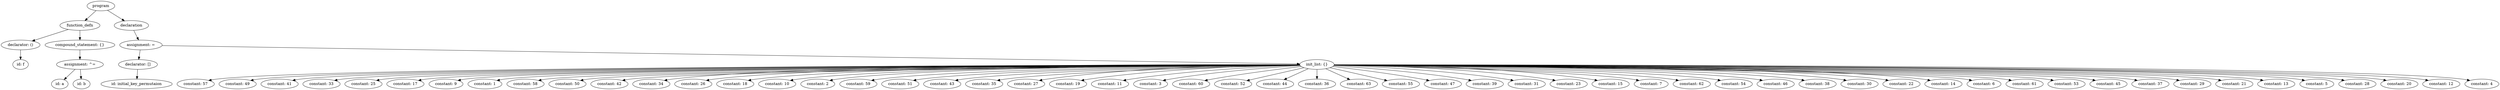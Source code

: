 strict digraph "" {
	graph [bb="0,0,9171,324"];
	node [label="\N"];
	149	[height=0.5,
		label=program,
		pos="366.5,306",
		width=1.4082];
	86	[height=0.5,
		label=function_defn,
		pos="289.5,234",
		width=2.0417];
	149 -> 86	[pos="e,307.8,251.63 348.64,288.76 338.77,279.79 326.34,268.49 315.42,258.56"];
	148	[height=0.5,
		label=declaration,
		pos="478.5,234",
		width=1.7512];
	149 -> 148	[pos="e,453.35,250.72 390.53,289.98 406.29,280.13 427.14,267.1 444.58,256.2"];
	77	[height=0.5,
		label="declarator: ()",
		pos="71.5,162",
		width=1.9861];
	86 -> 77	[pos="e,113.84,176.6 246.69,219.25 211.4,207.92 161.22,191.81 123.6,179.73"];
	85	[height=0.5,
		label="compound_statement: {}",
		pos="289.5,162",
		width=3.5566];
	86 -> 85	[pos="e,289.5,180.1 289.5,215.7 289.5,207.98 289.5,198.71 289.5,190.11"];
	147	[height=0.5,
		label="assignment: =",
		pos="513.5,162",
		width=2.1667];
	148 -> 147	[pos="e,504.86,180.28 486.97,216.05 491,208.01 495.9,198.2 500.39,189.23"];
	76	[height=0.5,
		label="id: f",
		pos="71.5,90",
		width=0.79437];
	77 -> 76	[pos="e,71.5,108.1 71.5,143.7 71.5,135.98 71.5,126.71 71.5,118.11"];
	84	[height=0.5,
		label="assignment: ^=",
		pos="289.5,90",
		width=2.3889];
	85 -> 84	[pos="e,289.5,108.1 289.5,143.7 289.5,135.98 289.5,126.71 289.5,118.11"];
	89	[height=0.5,
		label="declarator: []",
		pos="502.5,90",
		width=1.9861];
	147 -> 89	[pos="e,505.19,108.1 510.78,143.7 509.57,135.98 508.11,126.71 506.76,118.11"];
	146	[height=0.5,
		label="init_list: {}",
		pos="4831.5,90",
		width=1.7512];
	147 -> 146	[pos="e,4768.5,92.021 591.2,159.74 1124.6,151.09 4239.1,100.6 4758.2,92.189"];
	82	[height=0.5,
		label="id: a",
		pos="215.5,18",
		width=0.84854];
	84 -> 82	[pos="e,231.24,33.888 271.59,72.055 261.67,62.678 249.24,50.92 238.61,40.857"];
	83	[height=0.5,
		label="id: b",
		pos="295.5,18",
		width=0.86659];
	84 -> 83	[pos="e,294.03,36.104 290.98,71.697 291.64,63.983 292.44,54.712 293.18,46.112"];
	88	[height=0.5,
		label="id: initial_key_permutaion",
		pos="497.5,18",
		width=3.6288];
	89 -> 88	[pos="e,498.72,36.104 501.26,71.697 500.71,63.983 500.05,54.712 499.44,46.112"];
	90	[height=0.5,
		label="constant: 57",
		pos="714.5,18",
		width=1.8957];
	146 -> 90	[pos="e,761.89,31.052 4768.5,88.951 4287.5,88.473 1202.5,83.56 791.5,36 785.16,35.267 778.58,34.237 772.06,33.044"];
	91	[height=0.5,
		label="constant: 49",
		pos="868.5,18",
		width=1.8957];
	146 -> 91	[pos="e,915.89,31.048 4768.3,88.915 4297.2,88.181 1340.1,81.766 945.5,36 939.16,35.265 932.58,34.235 926.06,33.04"];
	92	[height=0.5,
		label="constant: 41",
		pos="1022.5,18",
		width=1.8957];
	146 -> 92	[pos="e,1069.9,31.044 4768.3,88.877 4307.9,87.879 1477.7,79.977 1099.5,36 1093.2,35.263 1086.6,34.232 1080.1,33.037"];
	93	[height=0.5,
		label="constant: 33",
		pos="1176.5,18",
		width=1.8957];
	146 -> 93	[pos="e,1223.9,31.039 4768.4,88.836 4319.4,87.565 1615.5,78.195 1253.5,36 1247.2,35.261 1240.6,34.229 1234.1,33.033"];
	94	[height=0.5,
		label="constant: 25",
		pos="1330.5,18",
		width=1.8957];
	146 -> 94	[pos="e,1377.9,31.034 4768.3,88.79 4330.4,87.235 1753.1,76.408 1407.5,36 1401.2,35.259 1394.6,34.225 1388.1,33.029"];
	95	[height=0.5,
		label="constant: 17",
		pos="1484.5,18",
		width=1.8957];
	146 -> 95	[pos="e,1531.9,31.029 4768.5,88.741 4342.4,86.893 1890.9,74.629 1561.5,36 1555.2,35.257 1548.6,34.221 1542.1,33.024"];
	96	[height=0.5,
		label="constant: 9",
		pos="1633.5,18",
		width=1.7361];
	146 -> 96	[pos="e,1677.2,31.031 4768.6,88.758 4353.7,87.057 2018.4,75.76 1704.5,36 1698.8,35.276 1692.9,34.272 1687,33.111"];
	97	[height=0.5,
		label="constant: 1",
		pos="1776.5,18",
		width=1.7361];
	146 -> 97	[pos="e,1820.4,30.938 4768.6,88.691 4365,86.604 2147.3,73.49 1848.5,36 1842.6,35.262 1836.5,34.239 1830.5,33.056"];
	98	[height=0.5,
		label="constant: 58",
		pos="1925.5,18",
		width=1.8957];
	146 -> 98	[pos="e,1972.9,31.009 4768.4,88.57 4376.7,85.801 2285.3,69.528 2002.5,36 1996.2,35.249 1989.6,34.208 1983.1,33.008"];
	99	[height=0.5,
		label="constant: 50",
		pos="2079.5,18",
		width=1.8957];
	146 -> 99	[pos="e,2126.9,31.001 4768.5,88.498 4389.8,85.379 2423.1,67.753 2156.5,36 2150.2,35.246 2143.6,34.203 2137.1,33.001"];
	100	[height=0.5,
		label="constant: 42",
		pos="2233.5,18",
		width=1.8957];
	146 -> 100	[pos="e,2280.9,30.992 4768.6,88.417 4403.2,84.931 2560.9,65.98 2310.5,36 2304.2,35.242 2297.6,34.196 2291.1,32.993"];
	101	[height=0.5,
		label="constant: 34",
		pos="2387.5,18",
		width=1.8957];
	146 -> 101	[pos="e,2434.9,30.982 4768.4,89.251 4440.5,90.299 2929.2,91.96 2464.5,36 2458.2,35.237 2451.6,34.189 2445.1,32.985"];
	102	[height=0.5,
		label="constant: 26",
		pos="2541.5,18",
		width=1.8957];
	146 -> 102	[pos="e,2588.9,30.97 4768.4,89.136 4453.5,89.561 3051,88.428 2618.5,36 2612.2,35.232 2605.6,34.181 2599.1,32.975"];
	103	[height=0.5,
		label="constant: 18",
		pos="2695.5,18",
		width=1.8957];
	146 -> 103	[pos="e,2742.9,30.957 4768.3,89.004 4466.9,88.773 3172.9,84.898 2772.5,36 2766.2,35.227 2759.6,34.172 2753.1,32.963"];
	104	[height=0.5,
		label="constant: 10",
		pos="2849.5,18",
		width=1.8957];
	146 -> 104	[pos="e,2897.3,31.027 4768.3,88.851 4480.9,87.925 3294.9,81.376 2926.5,36 2920.3,35.231 2913.8,34.191 2907.3,33.001"];
	105	[height=0.5,
		label="constant: 2",
		pos="2998.5,18",
		width=1.7361];
	146 -> 105	[pos="e,3042.4,30.85 4768.6,88.807 4495.1,87.708 3408.8,80.566 3070.5,36 3064.6,35.226 3058.5,34.18 3052.5,32.983"];
	106	[height=0.5,
		label="constant: 59",
		pos="3147.5,18",
		width=1.8957];
	146 -> 106	[pos="e,3195.3,30.988 4768.5,88.474 4510.2,86.077 3531.2,74.584 3224.5,36 3218.3,35.215 3211.8,34.165 3205.3,32.969"];
	107	[height=0.5,
		label="constant: 51",
		pos="3301.5,18",
		width=1.8957];
	146 -> 107	[pos="e,3349.3,30.962 4768.5,88.218 4526.1,84.976 3653.5,71.075 3378.5,36 3372.3,35.204 3365.8,34.147 3359.4,32.947"];
	108	[height=0.5,
		label="constant: 43",
		pos="3455.5,18",
		width=1.8957];
	146 -> 108	[pos="e,3503.3,30.929 4768.7,87.908 4543.4,83.757 3775.9,67.585 3532.5,36 3526.3,35.191 3519.8,34.125 3513.4,32.92"];
	109	[height=0.5,
		label="constant: 35",
		pos="3609.5,18",
		width=1.8957];
	146 -> 109	[pos="e,3657.3,30.888 4768.8,87.511 4561.3,82.365 3898.4,64.092 3686.5,36 3680.3,35.174 3673.8,34.097 3667.4,32.885"];
	110	[height=0.5,
		label="constant: 27",
		pos="3763.5,18",
		width=1.8957];
	146 -> 110	[pos="e,3811.8,30.92 4768.3,89.199 4610.8,88.918 4188.6,83.403 3840.5,36 3834.4,35.163 3828,34.091 3821.6,32.892"];
	111	[height=0.5,
		label="constant: 19",
		pos="3917.5,18",
		width=1.8957];
	146 -> 111	[pos="e,3965.8,30.847 4768.7,88.321 4628.9,86.089 4281.8,76.56 3994.5,36 3988.4,35.133 3982,34.041 3975.6,32.831"];
	112	[height=0.5,
		label="constant: 11",
		pos="4071.5,18",
		width=1.8957];
	146 -> 112	[pos="e,4119.8,30.74 4769,87.074 4648.5,82.713 4375.6,69.705 4148.5,36 4142.4,35.09 4136,33.97 4129.7,32.742"];
	113	[height=0.5,
		label="constant: 3",
		pos="4220.5,18",
		width=1.7361];
	146 -> 113	[pos="e,4265.6,30.631 4770.1,85.647 4669.7,79.561 4464.3,64.6 4292.5,36 4287,35.091 4281.4,34.005 4275.7,32.829"];
	114	[height=0.5,
		label="constant: 60",
		pos="4369.5,18",
		width=1.8957];
	146 -> 114	[pos="e,4419.1,30.563 4773.9,82.535 4698.4,73.731 4562.1,56.677 4446.5,36 4440.8,34.981 4434.9,33.834 4429,32.63"];
	115	[height=0.5,
		label="constant: 52",
		pos="4523.5,18",
		width=1.8957];
	146 -> 115	[pos="e,4573.4,30.351 4783.7,78.139 4729.7,65.869 4641.8,45.882 4583.3,32.588"];
	116	[height=0.5,
		label="constant: 44",
		pos="4677.5,18",
		width=1.8957];
	146 -> 116	[pos="e,4710.3,33.896 4799.2,74.326 4776.1,63.803 4744.7,49.53 4719.6,38.117"];
	117	[height=0.5,
		label="constant: 36",
		pos="4831.5,18",
		width=1.8957];
	146 -> 117	[pos="e,4831.5,36.104 4831.5,71.697 4831.5,63.983 4831.5,54.712 4831.5,46.112"];
	118	[height=0.5,
		label="constant: 63",
		pos="4985.5,18",
		width=1.8957];
	146 -> 118	[pos="e,4952.7,33.896 4863.8,74.326 4886.9,63.803 4918.3,49.53 4943.4,38.117"];
	119	[height=0.5,
		label="constant: 55",
		pos="5139.5,18",
		width=1.8957];
	146 -> 119	[pos="e,5089.6,30.351 4879.3,78.139 4933.3,65.869 5021.2,45.882 5079.7,32.588"];
	120	[height=0.5,
		label="constant: 47",
		pos="5293.5,18",
		width=1.8957];
	146 -> 120	[pos="e,5243.9,30.563 4889.1,82.535 4964.6,73.731 5100.9,56.677 5216.5,36 5222.2,34.981 5228.1,33.834 5234,32.63"];
	121	[height=0.5,
		label="constant: 39",
		pos="5447.5,18",
		width=1.8957];
	146 -> 121	[pos="e,5398.8,30.674 4892.8,85.36 4993.2,78.869 5198.5,63.348 5370.5,36 5376.4,35.064 5382.5,33.954 5388.6,32.756"];
	122	[height=0.5,
		label="constant: 31",
		pos="5601.5,18",
		width=1.8957];
	146 -> 122	[pos="e,5553.2,30.749 4893.9,87.173 5015.8,82.958 5293.5,70.155 5524.5,36 5530.6,35.093 5537,33.975 5543.3,32.749"];
	123	[height=0.5,
		label="constant: 23",
		pos="5755.5,18",
		width=1.8957];
	146 -> 123	[pos="e,5707.2,30.852 4894.5,88.384 5035.6,86.278 5387.4,76.986 5678.5,36 5684.6,35.136 5691,34.045 5697.4,32.836"];
	124	[height=0.5,
		label="constant: 15",
		pos="5909.5,18",
		width=1.8957];
	146 -> 124	[pos="e,5861.7,30.838 4894.5,89.247 5052.9,89.093 5480.3,83.874 5832.5,36 5838.7,35.153 5845.2,34.063 5851.6,32.843"];
	125	[height=0.5,
		label="constant: 7",
		pos="6058.5,18",
		width=1.7361];
	146 -> 125	[pos="e,6014.2,30.825 4894.1,87.664 5102.6,82.97 5772.7,65.885 5986.5,36 5992.3,35.191 5998.3,34.133 6004.2,32.94"];
	126	[height=0.5,
		label="constant: 62",
		pos="6207.5,18",
		width=1.8957];
	146 -> 126	[pos="e,6159.7,30.929 4894.3,87.908 5119.6,83.757 5887.1,67.585 6130.5,36 6136.7,35.191 6143.2,34.125 6149.6,32.92"];
	127	[height=0.5,
		label="constant: 54",
		pos="6361.5,18",
		width=1.8957];
	146 -> 127	[pos="e,6313.7,30.962 4894.5,88.218 5136.9,84.976 6009.5,71.075 6284.5,36 6290.7,35.204 6297.2,34.147 6303.6,32.947"];
	128	[height=0.5,
		label="constant: 46",
		pos="6515.5,18",
		width=1.8957];
	146 -> 128	[pos="e,6467.7,30.988 4894.5,88.474 5152.8,86.077 6131.8,74.584 6438.5,36 6444.7,35.215 6451.2,34.165 6457.7,32.969"];
	129	[height=0.5,
		label="constant: 38",
		pos="6669.5,18",
		width=1.8957];
	146 -> 129	[pos="e,6621.7,31.01 4894.4,88.685 5167.8,87.074 6253.9,78.1 6592.5,36 6598.7,35.224 6605.2,34.179 6611.7,32.987"];
	130	[height=0.5,
		label="constant: 30",
		pos="6823.5,18",
		width=1.8957];
	146 -> 130	[pos="e,6775.7,31.028 4894.5,88.862 5182.6,87.984 6376,81.612 6746.5,36 6752.7,35.232 6759.2,34.192 6765.7,33.002"];
	131	[height=0.5,
		label="constant: 22",
		pos="6977.5,18",
		width=1.8957];
	146 -> 131	[pos="e,6930.1,30.957 4894.5,89.013 5196.4,88.827 6497.9,85.138 6900.5,36 6906.8,35.227 6913.4,34.173 6919.9,32.964"];
	132	[height=0.5,
		label="constant: 14",
		pos="7131.5,18",
		width=1.8957];
	146 -> 132	[pos="e,7084.1,30.971 4894.7,89.144 5210.4,89.61 6619.9,88.656 7054.5,36 7060.8,35.233 7067.4,34.182 7073.9,32.976"];
	133	[height=0.5,
		label="constant: 6",
		pos="7280.5,18",
		width=1.7361];
	146 -> 133	[pos="e,7236.6,30.906 4894.5,88.385 5247.6,84.83 6973.5,66.032 7208.5,36 7214.4,35.249 7220.5,34.217 7226.5,33.029"];
	134	[height=0.5,
		label="constant: 61",
		pos="7429.5,18",
		width=1.8957];
	146 -> 134	[pos="e,7382.1,30.992 4894.4,88.417 5259.8,84.931 7102.1,65.98 7352.5,36 7358.8,35.242 7365.4,34.196 7371.9,32.993"];
	135	[height=0.5,
		label="constant: 53",
		pos="7583.5,18",
		width=1.8957];
	146 -> 135	[pos="e,7536.1,31.001 4894.5,88.498 5273.2,85.379 7239.9,67.753 7506.5,36 7512.8,35.246 7519.4,34.203 7525.9,33.001"];
	136	[height=0.5,
		label="constant: 45",
		pos="7737.5,18",
		width=1.8957];
	146 -> 136	[pos="e,7690.1,31.009 4894.6,88.57 5286.3,85.801 7377.7,69.528 7660.5,36 7666.8,35.249 7673.4,34.208 7679.9,33.008"];
	137	[height=0.5,
		label="constant: 37",
		pos="7891.5,18",
		width=1.8957];
	146 -> 137	[pos="e,7844.1,31.017 4894.4,88.637 5297.9,86.206 7515.4,71.312 7814.5,36 7820.8,35.252 7827.4,34.213 7833.9,33.014"];
	138	[height=0.5,
		label="constant: 29",
		pos="8045.5,18",
		width=1.8957];
	146 -> 138	[pos="e,7998.1,31.023 4894.6,88.694 5310.7,86.579 7653.2,73.087 7968.5,36 7974.8,35.255 7981.4,34.218 7987.9,33.02"];
	139	[height=0.5,
		label="constant: 21",
		pos="8199.5,18",
		width=1.8957];
	146 -> 139	[pos="e,8152.1,31.029 4894.6,88.748 5322.4,86.94 7790.9,74.87 8122.5,36 8128.8,35.257 8135.4,34.222 8141.9,33.025"];
	140	[height=0.5,
		label="constant: 13",
		pos="8353.5,18",
		width=1.8957];
	146 -> 140	[pos="e,8306.1,31.035 4894.7,88.797 5334.3,87.28 7928.7,76.65 8276.5,36 8282.8,35.26 8289.4,34.226 8295.9,33.029"];
	141	[height=0.5,
		label="constant: 5",
		pos="8502.5,18",
		width=1.7361];
	146 -> 141	[pos="e,8458.6,30.96 4894.6,88.897 5345.2,88.05 8066.6,81.09 8430.5,36 8436.4,35.271 8442.5,34.254 8448.5,33.074"];
	142	[height=0.5,
		label="constant: 28",
		pos="8651.5,18",
		width=1.8957];
	146 -> 142	[pos="e,8604.1,31.044 4894.5,88.88 5355.2,87.903 8195,80.11 8574.5,36 8580.8,35.263 8587.4,34.232 8593.9,33.037"];
	143	[height=0.5,
		label="constant: 20",
		pos="8805.5,18",
		width=1.8957];
	146 -> 143	[pos="e,8758.1,31.048 4894.5,88.918 5365.7,88.204 8332.7,81.9 8728.5,36 8734.8,35.265 8741.4,34.235 8747.9,33.041"];
	144	[height=0.5,
		label="constant: 12",
		pos="8959.5,18",
		width=1.8957];
	146 -> 144	[pos="e,8912.1,31.052 4894.6,88.953 5377,88.492 8470.4,83.683 8882.5,36 8888.8,35.267 8895.4,34.237 8901.9,33.044"];
	145	[height=0.5,
		label="constant: 4",
		pos="9108.5,18",
		width=1.7361];
	146 -> 145	[pos="e,9064.6,30.975 4894.7,89.041 5387.5,89.251 8608.4,88.591 9036.5,36 9042.4,35.278 9048.5,34.264 9054.5,33.087"];
}
